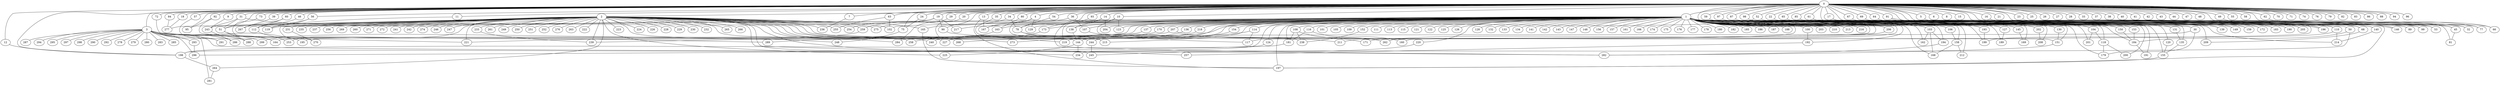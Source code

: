 
graph graphname {
    0 -- 1
0 -- 2
0 -- 3
0 -- 4
0 -- 5
0 -- 6
0 -- 7
0 -- 8
0 -- 9
0 -- 10
0 -- 11
0 -- 12
0 -- 13
0 -- 14
0 -- 15
0 -- 16
0 -- 17
0 -- 18
0 -- 19
0 -- 20
0 -- 21
0 -- 22
0 -- 23
0 -- 24
0 -- 25
0 -- 26
0 -- 27
0 -- 28
0 -- 29
0 -- 30
0 -- 31
0 -- 32
0 -- 33
0 -- 34
0 -- 35
0 -- 36
0 -- 37
0 -- 38
0 -- 39
0 -- 40
0 -- 41
0 -- 42
0 -- 43
0 -- 44
0 -- 45
0 -- 46
0 -- 47
0 -- 48
0 -- 49
0 -- 50
0 -- 51
0 -- 52
0 -- 53
0 -- 54
0 -- 55
0 -- 56
0 -- 57
0 -- 58
0 -- 59
0 -- 60
0 -- 61
0 -- 62
0 -- 63
0 -- 64
0 -- 65
0 -- 66
0 -- 67
0 -- 68
0 -- 69
0 -- 70
0 -- 71
0 -- 72
0 -- 73
0 -- 74
0 -- 75
0 -- 76
0 -- 77
0 -- 78
0 -- 79
0 -- 80
0 -- 81
0 -- 82
0 -- 83
0 -- 84
0 -- 85
0 -- 86
0 -- 87
0 -- 88
0 -- 89
0 -- 90
0 -- 91
0 -- 92
0 -- 93
0 -- 94
0 -- 95
0 -- 96
0 -- 97
0 -- 98
0 -- 99
0 -- 198
1 -- 100
1 -- 101
1 -- 102
1 -- 103
1 -- 104
1 -- 105
1 -- 106
1 -- 107
1 -- 108
1 -- 109
1 -- 110
1 -- 111
1 -- 112
1 -- 113
1 -- 114
1 -- 115
1 -- 116
1 -- 117
1 -- 118
1 -- 119
1 -- 120
1 -- 121
1 -- 122
1 -- 123
1 -- 124
1 -- 125
1 -- 126
1 -- 127
1 -- 128
1 -- 129
1 -- 130
1 -- 131
1 -- 132
1 -- 133
1 -- 134
1 -- 135
1 -- 136
1 -- 137
1 -- 138
1 -- 139
1 -- 140
1 -- 141
1 -- 142
1 -- 143
1 -- 144
1 -- 145
1 -- 146
1 -- 147
1 -- 148
1 -- 149
1 -- 150
1 -- 151
1 -- 152
1 -- 153
1 -- 154
1 -- 155
1 -- 156
1 -- 157
1 -- 158
1 -- 159
1 -- 160
1 -- 161
1 -- 162
1 -- 163
1 -- 164
1 -- 165
1 -- 166
1 -- 167
1 -- 168
1 -- 169
1 -- 170
1 -- 171
1 -- 172
1 -- 173
1 -- 174
1 -- 175
1 -- 176
1 -- 177
1 -- 178
1 -- 179
1 -- 180
1 -- 181
1 -- 182
1 -- 183
1 -- 184
1 -- 185
1 -- 186
1 -- 187
1 -- 188
1 -- 189
1 -- 190
1 -- 191
1 -- 192
1 -- 193
1 -- 194
1 -- 195
1 -- 196
1 -- 197
1 -- 198
1 -- 199
1 -- 200
1 -- 201
1 -- 202
1 -- 203
1 -- 204
1 -- 205
1 -- 206
1 -- 207
1 -- 208
1 -- 209
1 -- 210
1 -- 211
1 -- 212
1 -- 213
1 -- 214
1 -- 215
1 -- 216
1 -- 217
1 -- 218
1 -- 219
1 -- 220
2 -- 256
2 -- 258
2 -- 259
2 -- 260
2 -- 261
2 -- 262
2 -- 257
2 -- 264
2 -- 265
2 -- 266
2 -- 267
2 -- 268
2 -- 269
2 -- 270
2 -- 271
2 -- 272
2 -- 273
2 -- 274
2 -- 275
2 -- 276
2 -- 277
2 -- 263
2 -- 221
2 -- 222
2 -- 223
2 -- 224
2 -- 225
2 -- 226
2 -- 227
2 -- 228
2 -- 229
2 -- 230
2 -- 231
2 -- 232
2 -- 233
2 -- 234
2 -- 235
2 -- 236
2 -- 237
2 -- 238
2 -- 239
2 -- 240
2 -- 241
2 -- 242
2 -- 243
2 -- 244
2 -- 245
2 -- 246
2 -- 247
2 -- 248
2 -- 249
2 -- 250
2 -- 251
2 -- 252
2 -- 253
2 -- 254
2 -- 255
2 -- 102
3 -- 278
3 -- 279
3 -- 280
3 -- 281
3 -- 282
3 -- 283
3 -- 284
3 -- 285
3 -- 286
3 -- 287
3 -- 288
3 -- 289
3 -- 290
3 -- 291
3 -- 292
3 -- 293
3 -- 294
3 -- 295
3 -- 296
3 -- 297
3 -- 298
3 -- 299
3 -- 195
4 -- 167
4 -- 215
4 -- 129
5 -- 53
7 -- 236
9 -- 243
10 -- 123
10 -- 151
10 -- 219
11 -- 119
12 -- 198
13 -- 197
13 -- 167
14 -- 282
14 -- 138
14 -- 204
16 -- 45
17 -- 68
18 -- 277
19 -- 254
19 -- 90
19 -- 217
19 -- 51
20 -- 227
22 -- 183
23 -- 32
24 -- 75
29 -- 284
30 -- 284
30 -- 179
31 -- 165
31 -- 243
31 -- 51
34 -- 259
34 -- 78
35 -- 144
36 -- 275
36 -- 107
39 -- 267
45 -- 81
46 -- 112
49 -- 77
50 -- 234
50 -- 184
51 -- 288
51 -- 164
52 -- 68
52 -- 239
54 -- 78
56 -- 112
56 -- 119
57 -- 288
59 -- 139
60 -- 267
60 -- 112
61 -- 262
62 -- 66
63 -- 102
63 -- 255
64 -- 110
64 -- 89
65 -- 190
67 -- 140
68 -- 209
69 -- 197
69 -- 196
72 -- 291
73 -- 164
75 -- 248
78 -- 211
78 -- 215
80 -- 163
84 -- 277
85 -- 205
87 -- 159
90 -- 219
91 -- 146
91 -- 99
92 -- 221
92 -- 95
93 -- 173
97 -- 149
98 -- 172
100 -- 192
103 -- 162
103 -- 194
103 -- 168
104 -- 118
104 -- 201
106 -- 158
107 -- 117
108 -- 181
108 -- 238
108 -- 171
110 -- 214
110 -- 199
112 -- 253
114 -- 117
114 -- 289
116 -- 181
116 -- 160
118 -- 200
118 -- 179
120 -- 155
124 -- 296
127 -- 189
130 -- 151
131 -- 135
135 -- 155
136 -- 268
137 -- 240
138 -- 144
140 -- 214
144 -- 225
144 -- 234
145 -- 169
150 -- 184
151 -- 282
152 -- 238
153 -- 184
154 -- 244
155 -- 197
158 -- 212
158 -- 168
163 -- 258
165 -- 197
170 -- 227
173 -- 227
181 -- 198
184 -- 191
192 -- 257
193 -- 199
194 -- 282
198 -- 264
202 -- 208
206 -- 262
207 -- 262
207 -- 221
218 -- 273
220 -- 245
231 -- 270
233 -- 239
243 -- 286
244 -- 245
259 -- 299
264 -- 281
293 -- 296

}
